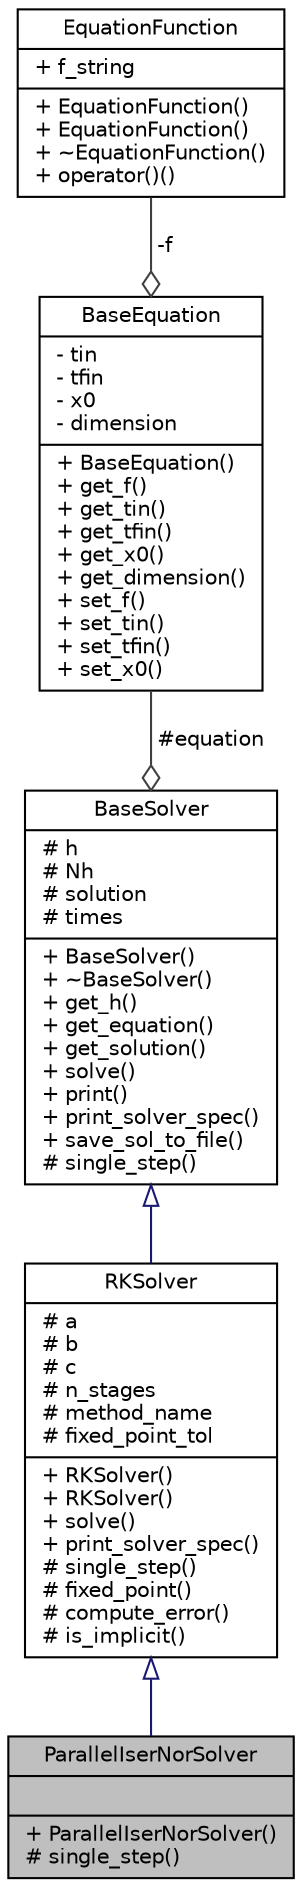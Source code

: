 digraph "ParallelIserNorSolver"
{
  edge [fontname="Helvetica",fontsize="10",labelfontname="Helvetica",labelfontsize="10"];
  node [fontname="Helvetica",fontsize="10",shape=record];
  Node4 [label="{ParallelIserNorSolver\n||+ ParallelIserNorSolver()\l# single_step()\l}",height=0.2,width=0.4,color="black", fillcolor="grey75", style="filled", fontcolor="black"];
  Node5 -> Node4 [dir="back",color="midnightblue",fontsize="10",style="solid",arrowtail="onormal"];
  Node5 [label="{RKSolver\n|# a\l# b\l# c\l# n_stages\l# method_name\l# fixed_point_tol\l|+ RKSolver()\l+ RKSolver()\l+ solve()\l+ print_solver_spec()\l# single_step()\l# fixed_point()\l# compute_error()\l# is_implicit()\l}",height=0.2,width=0.4,color="black", fillcolor="white", style="filled",URL="$classRKSolver.html"];
  Node6 -> Node5 [dir="back",color="midnightblue",fontsize="10",style="solid",arrowtail="onormal"];
  Node6 [label="{BaseSolver\n|# h\l# Nh\l# solution\l# times\l|+ BaseSolver()\l+ ~BaseSolver()\l+ get_h()\l+ get_equation()\l+ get_solution()\l+ solve()\l+ print()\l+ print_solver_spec()\l+ save_sol_to_file()\l# single_step()\l}",height=0.2,width=0.4,color="black", fillcolor="white", style="filled",URL="$classBaseSolver.html"];
  Node7 -> Node6 [color="grey25",fontsize="10",style="solid",label=" #equation" ,arrowhead="odiamond"];
  Node7 [label="{BaseEquation\n|- tin\l- tfin\l- x0\l- dimension\l|+ BaseEquation()\l+ get_f()\l+ get_tin()\l+ get_tfin()\l+ get_x0()\l+ get_dimension()\l+ set_f()\l+ set_tin()\l+ set_tfin()\l+ set_x0()\l}",height=0.2,width=0.4,color="black", fillcolor="white", style="filled",URL="$classBaseEquation.html"];
  Node8 -> Node7 [color="grey25",fontsize="10",style="solid",label=" -f" ,arrowhead="odiamond"];
  Node8 [label="{EquationFunction\n|+ f_string\l|+ EquationFunction()\l+ EquationFunction()\l+ ~EquationFunction()\l+ operator()()\l}",height=0.2,width=0.4,color="black", fillcolor="white", style="filled",URL="$structEquationFunction.html"];
}
